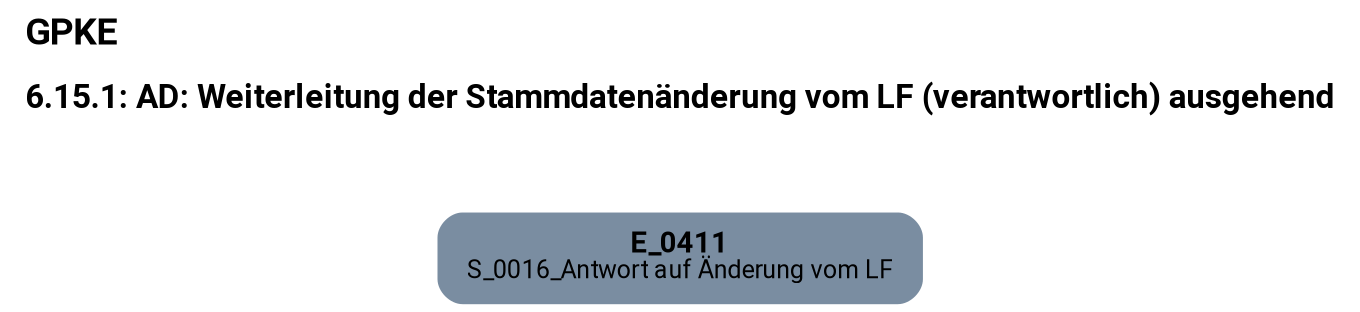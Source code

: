 digraph D {
    labelloc="t";
    label=<<B><FONT POINT-SIZE="18">GPKE</FONT></B><BR align="left"/><BR/><B><FONT POINT-SIZE="16">6.15.1: AD: Weiterleitung der Stammdatenänderung vom LF (verantwortlich) ausgehend</FONT></B><BR align="left"/><BR/><BR/><BR/>>;
    ratio="compress";
    concentrate=true;
    pack=true;
    rankdir=TB;
    packmode="array";
    size="20,20";
    "Empty" [margin="0.2,0.12", shape=box, style="filled,rounded", penwidth=0.0, fillcolor="#7a8da1", label=<<B>E_0411</B><BR align="center"/><FONT point-size="12">S_0016_Antwort auf Änderung vom LF</FONT><BR align="center"/>>, fontname="Roboto, sans-serif"];


    bgcolor="transparent";
fontname="Roboto, sans-serif";
}